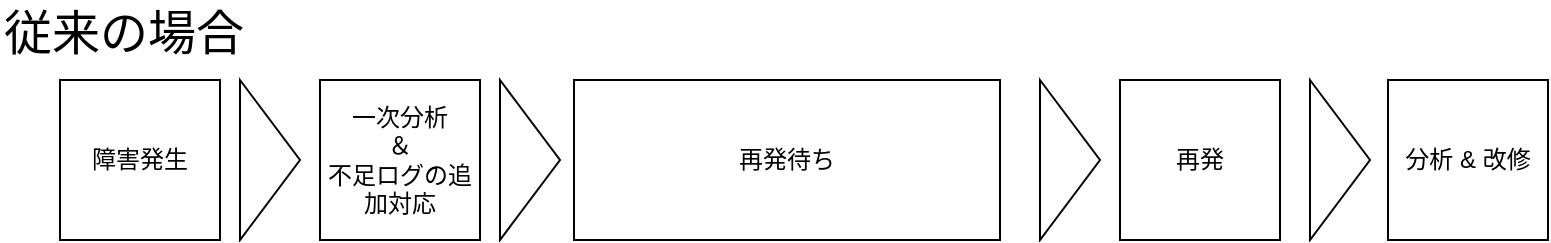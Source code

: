 <mxfile version="12.1.3" type="github" pages="1">
  <diagram id="ZBioDiEXMWZD0WiMCRn4" name="Page-1">
    <mxGraphModel dx="858" dy="428" grid="1" gridSize="10" guides="1" tooltips="1" connect="1" arrows="1" fold="1" page="1" pageScale="1" pageWidth="827" pageHeight="1169" math="0" shadow="0">
      <root>
        <mxCell id="0"/>
        <mxCell id="1" parent="0"/>
        <mxCell id="j0TU_yjhYv-Faje6NQHb-1" value="障害発生" style="whiteSpace=wrap;html=1;aspect=fixed;" vertex="1" parent="1">
          <mxGeometry x="40" y="60" width="80" height="80" as="geometry"/>
        </mxCell>
        <mxCell id="j0TU_yjhYv-Faje6NQHb-2" value="一次分析&lt;br&gt;＆&lt;br&gt;不足ログの追加対応" style="whiteSpace=wrap;html=1;aspect=fixed;" vertex="1" parent="1">
          <mxGeometry x="170" y="60" width="80" height="80" as="geometry"/>
        </mxCell>
        <mxCell id="j0TU_yjhYv-Faje6NQHb-3" value="再発" style="whiteSpace=wrap;html=1;aspect=fixed;" vertex="1" parent="1">
          <mxGeometry x="570" y="60" width="80" height="80" as="geometry"/>
        </mxCell>
        <mxCell id="j0TU_yjhYv-Faje6NQHb-4" value="分析 &amp;amp; 改修" style="whiteSpace=wrap;html=1;aspect=fixed;" vertex="1" parent="1">
          <mxGeometry x="704" y="60" width="80" height="80" as="geometry"/>
        </mxCell>
        <mxCell id="j0TU_yjhYv-Faje6NQHb-6" value="再発待ち" style="rounded=0;whiteSpace=wrap;html=1;" vertex="1" parent="1">
          <mxGeometry x="297" y="60" width="213" height="80" as="geometry"/>
        </mxCell>
        <mxCell id="j0TU_yjhYv-Faje6NQHb-7" value="" style="triangle;whiteSpace=wrap;html=1;" vertex="1" parent="1">
          <mxGeometry x="130" y="60" width="30" height="80" as="geometry"/>
        </mxCell>
        <mxCell id="j0TU_yjhYv-Faje6NQHb-8" value="" style="triangle;whiteSpace=wrap;html=1;" vertex="1" parent="1">
          <mxGeometry x="260" y="60" width="30" height="80" as="geometry"/>
        </mxCell>
        <mxCell id="j0TU_yjhYv-Faje6NQHb-9" value="" style="triangle;whiteSpace=wrap;html=1;" vertex="1" parent="1">
          <mxGeometry x="530" y="60" width="30" height="80" as="geometry"/>
        </mxCell>
        <mxCell id="j0TU_yjhYv-Faje6NQHb-11" value="" style="triangle;whiteSpace=wrap;html=1;" vertex="1" parent="1">
          <mxGeometry x="665" y="60" width="30" height="80" as="geometry"/>
        </mxCell>
        <mxCell id="j0TU_yjhYv-Faje6NQHb-12" value="&lt;font style=&quot;font-size: 24px&quot;&gt;従来の場合&lt;/font&gt;" style="text;html=1;resizable=0;points=[];autosize=1;align=left;verticalAlign=top;spacingTop=-4;" vertex="1" parent="1">
          <mxGeometry x="10" y="20" width="140" height="20" as="geometry"/>
        </mxCell>
      </root>
    </mxGraphModel>
  </diagram>
</mxfile>
